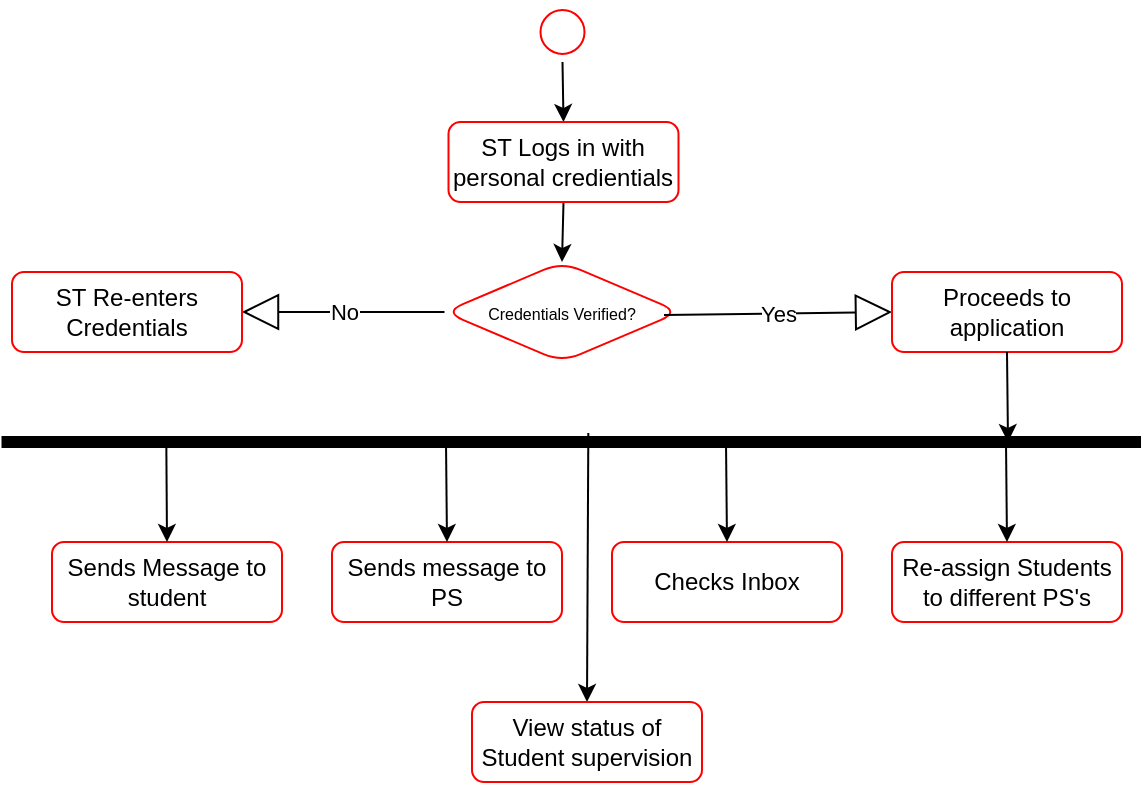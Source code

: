 <mxfile version="24.8.6">
  <diagram name="Page-1" id="V4fq2CPKYVwuMBY65UA_">
    <mxGraphModel dx="1194" dy="1635" grid="1" gridSize="10" guides="1" tooltips="1" connect="1" arrows="1" fold="1" page="1" pageScale="1" pageWidth="850" pageHeight="1100" math="0" shadow="0">
      <root>
        <mxCell id="0" />
        <mxCell id="1" parent="0" />
        <mxCell id="JSQtvu0vjcqxoQjTSqPh-20" style="edgeStyle=orthogonalEdgeStyle;rounded=0;orthogonalLoop=1;jettySize=auto;html=1;exitX=0.5;exitY=1;exitDx=0;exitDy=0;entryX=0.5;entryY=0;entryDx=0;entryDy=0;" edge="1" parent="1" source="JSQtvu0vjcqxoQjTSqPh-21" target="JSQtvu0vjcqxoQjTSqPh-23">
          <mxGeometry relative="1" as="geometry" />
        </mxCell>
        <mxCell id="JSQtvu0vjcqxoQjTSqPh-21" value="" style="ellipse;html=1;shape=startState;fillColor=#FFFFFF;strokeColor=#ff0000;" vertex="1" parent="1">
          <mxGeometry x="390.25" y="-1040" width="30" height="30" as="geometry" />
        </mxCell>
        <mxCell id="JSQtvu0vjcqxoQjTSqPh-22" style="edgeStyle=orthogonalEdgeStyle;rounded=0;orthogonalLoop=1;jettySize=auto;html=1;exitX=0.5;exitY=1;exitDx=0;exitDy=0;entryX=0.5;entryY=0;entryDx=0;entryDy=0;" edge="1" parent="1" source="JSQtvu0vjcqxoQjTSqPh-23" target="JSQtvu0vjcqxoQjTSqPh-24">
          <mxGeometry relative="1" as="geometry" />
        </mxCell>
        <mxCell id="JSQtvu0vjcqxoQjTSqPh-23" value="ST Logs in with personal credientials" style="rounded=1;whiteSpace=wrap;html=1;fillColor=#FFFFFF;strokeColor=#ff0000;" vertex="1" parent="1">
          <mxGeometry x="348.25" y="-980" width="115" height="40" as="geometry" />
        </mxCell>
        <mxCell id="JSQtvu0vjcqxoQjTSqPh-24" value="&lt;font style=&quot;font-size: 8px;&quot;&gt;Credentials Verified?&lt;/font&gt;" style="rhombus;whiteSpace=wrap;html=1;fillColor=#FFFFFF;strokeColor=#ff0000;rounded=1;" vertex="1" parent="1">
          <mxGeometry x="346.25" y="-910" width="117.5" height="50" as="geometry" />
        </mxCell>
        <mxCell id="JSQtvu0vjcqxoQjTSqPh-25" value="No" style="endArrow=block;endSize=16;endFill=0;html=1;rounded=0;entryX=1;entryY=0.5;entryDx=0;entryDy=0;exitX=0;exitY=0.5;exitDx=0;exitDy=0;" edge="1" parent="1" source="JSQtvu0vjcqxoQjTSqPh-24" target="JSQtvu0vjcqxoQjTSqPh-26">
          <mxGeometry width="160" relative="1" as="geometry">
            <mxPoint x="350" y="-850" as="sourcePoint" />
            <mxPoint x="480" y="-840" as="targetPoint" />
          </mxGeometry>
        </mxCell>
        <mxCell id="JSQtvu0vjcqxoQjTSqPh-26" value="ST Re-enters Credentials" style="rounded=1;whiteSpace=wrap;html=1;fillColor=#FFFFFF;strokeColor=#ff0000;" vertex="1" parent="1">
          <mxGeometry x="130" y="-905" width="115" height="40" as="geometry" />
        </mxCell>
        <mxCell id="JSQtvu0vjcqxoQjTSqPh-27" value="Yes" style="endArrow=block;endSize=16;endFill=0;html=1;rounded=0;entryX=0;entryY=0.5;entryDx=0;entryDy=0;exitX=0.934;exitY=0.53;exitDx=0;exitDy=0;exitPerimeter=0;" edge="1" parent="1" source="JSQtvu0vjcqxoQjTSqPh-24" target="JSQtvu0vjcqxoQjTSqPh-28">
          <mxGeometry width="160" relative="1" as="geometry">
            <mxPoint x="561" y="-885.5" as="sourcePoint" />
            <mxPoint x="460" y="-885.5" as="targetPoint" />
          </mxGeometry>
        </mxCell>
        <mxCell id="JSQtvu0vjcqxoQjTSqPh-28" value="Proceeds to application" style="rounded=1;whiteSpace=wrap;html=1;fillColor=#FFFFFF;strokeColor=#ff0000;" vertex="1" parent="1">
          <mxGeometry x="570" y="-905" width="115" height="40" as="geometry" />
        </mxCell>
        <mxCell id="JSQtvu0vjcqxoQjTSqPh-29" value="" style="html=1;points=[];perimeter=orthogonalPerimeter;fillColor=strokeColor;rotation=90;" vertex="1" parent="1">
          <mxGeometry x="407.13" y="-1104.37" width="5" height="568.75" as="geometry" />
        </mxCell>
        <mxCell id="JSQtvu0vjcqxoQjTSqPh-30" value="" style="endArrow=classic;html=1;rounded=0;exitX=0.5;exitY=1;exitDx=0;exitDy=0;" edge="1" parent="1" source="JSQtvu0vjcqxoQjTSqPh-28">
          <mxGeometry width="50" height="50" relative="1" as="geometry">
            <mxPoint x="530" y="-720" as="sourcePoint" />
            <mxPoint x="628" y="-820" as="targetPoint" />
          </mxGeometry>
        </mxCell>
        <mxCell id="JSQtvu0vjcqxoQjTSqPh-31" value="Sends Message to student" style="rounded=1;whiteSpace=wrap;html=1;fillColor=#FFFFFF;strokeColor=#ff0000;" vertex="1" parent="1">
          <mxGeometry x="150" y="-770" width="115" height="40" as="geometry" />
        </mxCell>
        <mxCell id="JSQtvu0vjcqxoQjTSqPh-32" value="" style="endArrow=classic;html=1;rounded=0;exitX=0.499;exitY=0.856;exitDx=0;exitDy=0;exitPerimeter=0;entryX=0.5;entryY=0;entryDx=0;entryDy=0;" edge="1" parent="1" source="JSQtvu0vjcqxoQjTSqPh-29" target="JSQtvu0vjcqxoQjTSqPh-31">
          <mxGeometry width="50" height="50" relative="1" as="geometry">
            <mxPoint x="410" y="-740" as="sourcePoint" />
            <mxPoint x="460" y="-790" as="targetPoint" />
          </mxGeometry>
        </mxCell>
        <mxCell id="JSQtvu0vjcqxoQjTSqPh-33" value="Sends message to PS" style="rounded=1;whiteSpace=wrap;html=1;fillColor=#FFFFFF;strokeColor=#ff0000;" vertex="1" parent="1">
          <mxGeometry x="290" y="-770" width="115" height="40" as="geometry" />
        </mxCell>
        <mxCell id="JSQtvu0vjcqxoQjTSqPh-34" value="" style="endArrow=classic;html=1;rounded=0;exitX=0.499;exitY=0.856;exitDx=0;exitDy=0;exitPerimeter=0;entryX=0.5;entryY=0;entryDx=0;entryDy=0;" edge="1" parent="1" target="JSQtvu0vjcqxoQjTSqPh-33">
          <mxGeometry width="50" height="50" relative="1" as="geometry">
            <mxPoint x="347" y="-820" as="sourcePoint" />
            <mxPoint x="348" y="-770" as="targetPoint" />
          </mxGeometry>
        </mxCell>
        <mxCell id="JSQtvu0vjcqxoQjTSqPh-35" value="Checks Inbox" style="rounded=1;whiteSpace=wrap;html=1;fillColor=#FFFFFF;strokeColor=#ff0000;" vertex="1" parent="1">
          <mxGeometry x="430" y="-770" width="115" height="40" as="geometry" />
        </mxCell>
        <mxCell id="JSQtvu0vjcqxoQjTSqPh-36" value="" style="endArrow=classic;html=1;rounded=0;exitX=0.499;exitY=0.856;exitDx=0;exitDy=0;exitPerimeter=0;entryX=0.5;entryY=0;entryDx=0;entryDy=0;" edge="1" parent="1" target="JSQtvu0vjcqxoQjTSqPh-35">
          <mxGeometry width="50" height="50" relative="1" as="geometry">
            <mxPoint x="487" y="-820" as="sourcePoint" />
            <mxPoint x="488" y="-770" as="targetPoint" />
          </mxGeometry>
        </mxCell>
        <mxCell id="JSQtvu0vjcqxoQjTSqPh-37" value="Re-assign Students to different PS&#39;s" style="rounded=1;whiteSpace=wrap;html=1;fillColor=#FFFFFF;strokeColor=#ff0000;" vertex="1" parent="1">
          <mxGeometry x="570" y="-770" width="115" height="40" as="geometry" />
        </mxCell>
        <mxCell id="JSQtvu0vjcqxoQjTSqPh-38" value="" style="endArrow=classic;html=1;rounded=0;exitX=0.499;exitY=0.856;exitDx=0;exitDy=0;exitPerimeter=0;entryX=0.5;entryY=0;entryDx=0;entryDy=0;" edge="1" parent="1" target="JSQtvu0vjcqxoQjTSqPh-37">
          <mxGeometry width="50" height="50" relative="1" as="geometry">
            <mxPoint x="627" y="-820" as="sourcePoint" />
            <mxPoint x="628" y="-770" as="targetPoint" />
          </mxGeometry>
        </mxCell>
        <mxCell id="JSQtvu0vjcqxoQjTSqPh-39" value="" style="endArrow=classic;html=1;rounded=0;entryX=0.5;entryY=0;entryDx=0;entryDy=0;exitX=-0.401;exitY=0.485;exitDx=0;exitDy=0;exitPerimeter=0;" edge="1" parent="1" source="JSQtvu0vjcqxoQjTSqPh-29" target="JSQtvu0vjcqxoQjTSqPh-40">
          <mxGeometry width="50" height="50" relative="1" as="geometry">
            <mxPoint x="418" y="-820" as="sourcePoint" />
            <mxPoint x="420" y="-690" as="targetPoint" />
          </mxGeometry>
        </mxCell>
        <mxCell id="JSQtvu0vjcqxoQjTSqPh-40" value="View status of Student supervision" style="rounded=1;whiteSpace=wrap;html=1;fillColor=#FFFFFF;strokeColor=#ff0000;" vertex="1" parent="1">
          <mxGeometry x="360" y="-690" width="115" height="40" as="geometry" />
        </mxCell>
      </root>
    </mxGraphModel>
  </diagram>
</mxfile>
